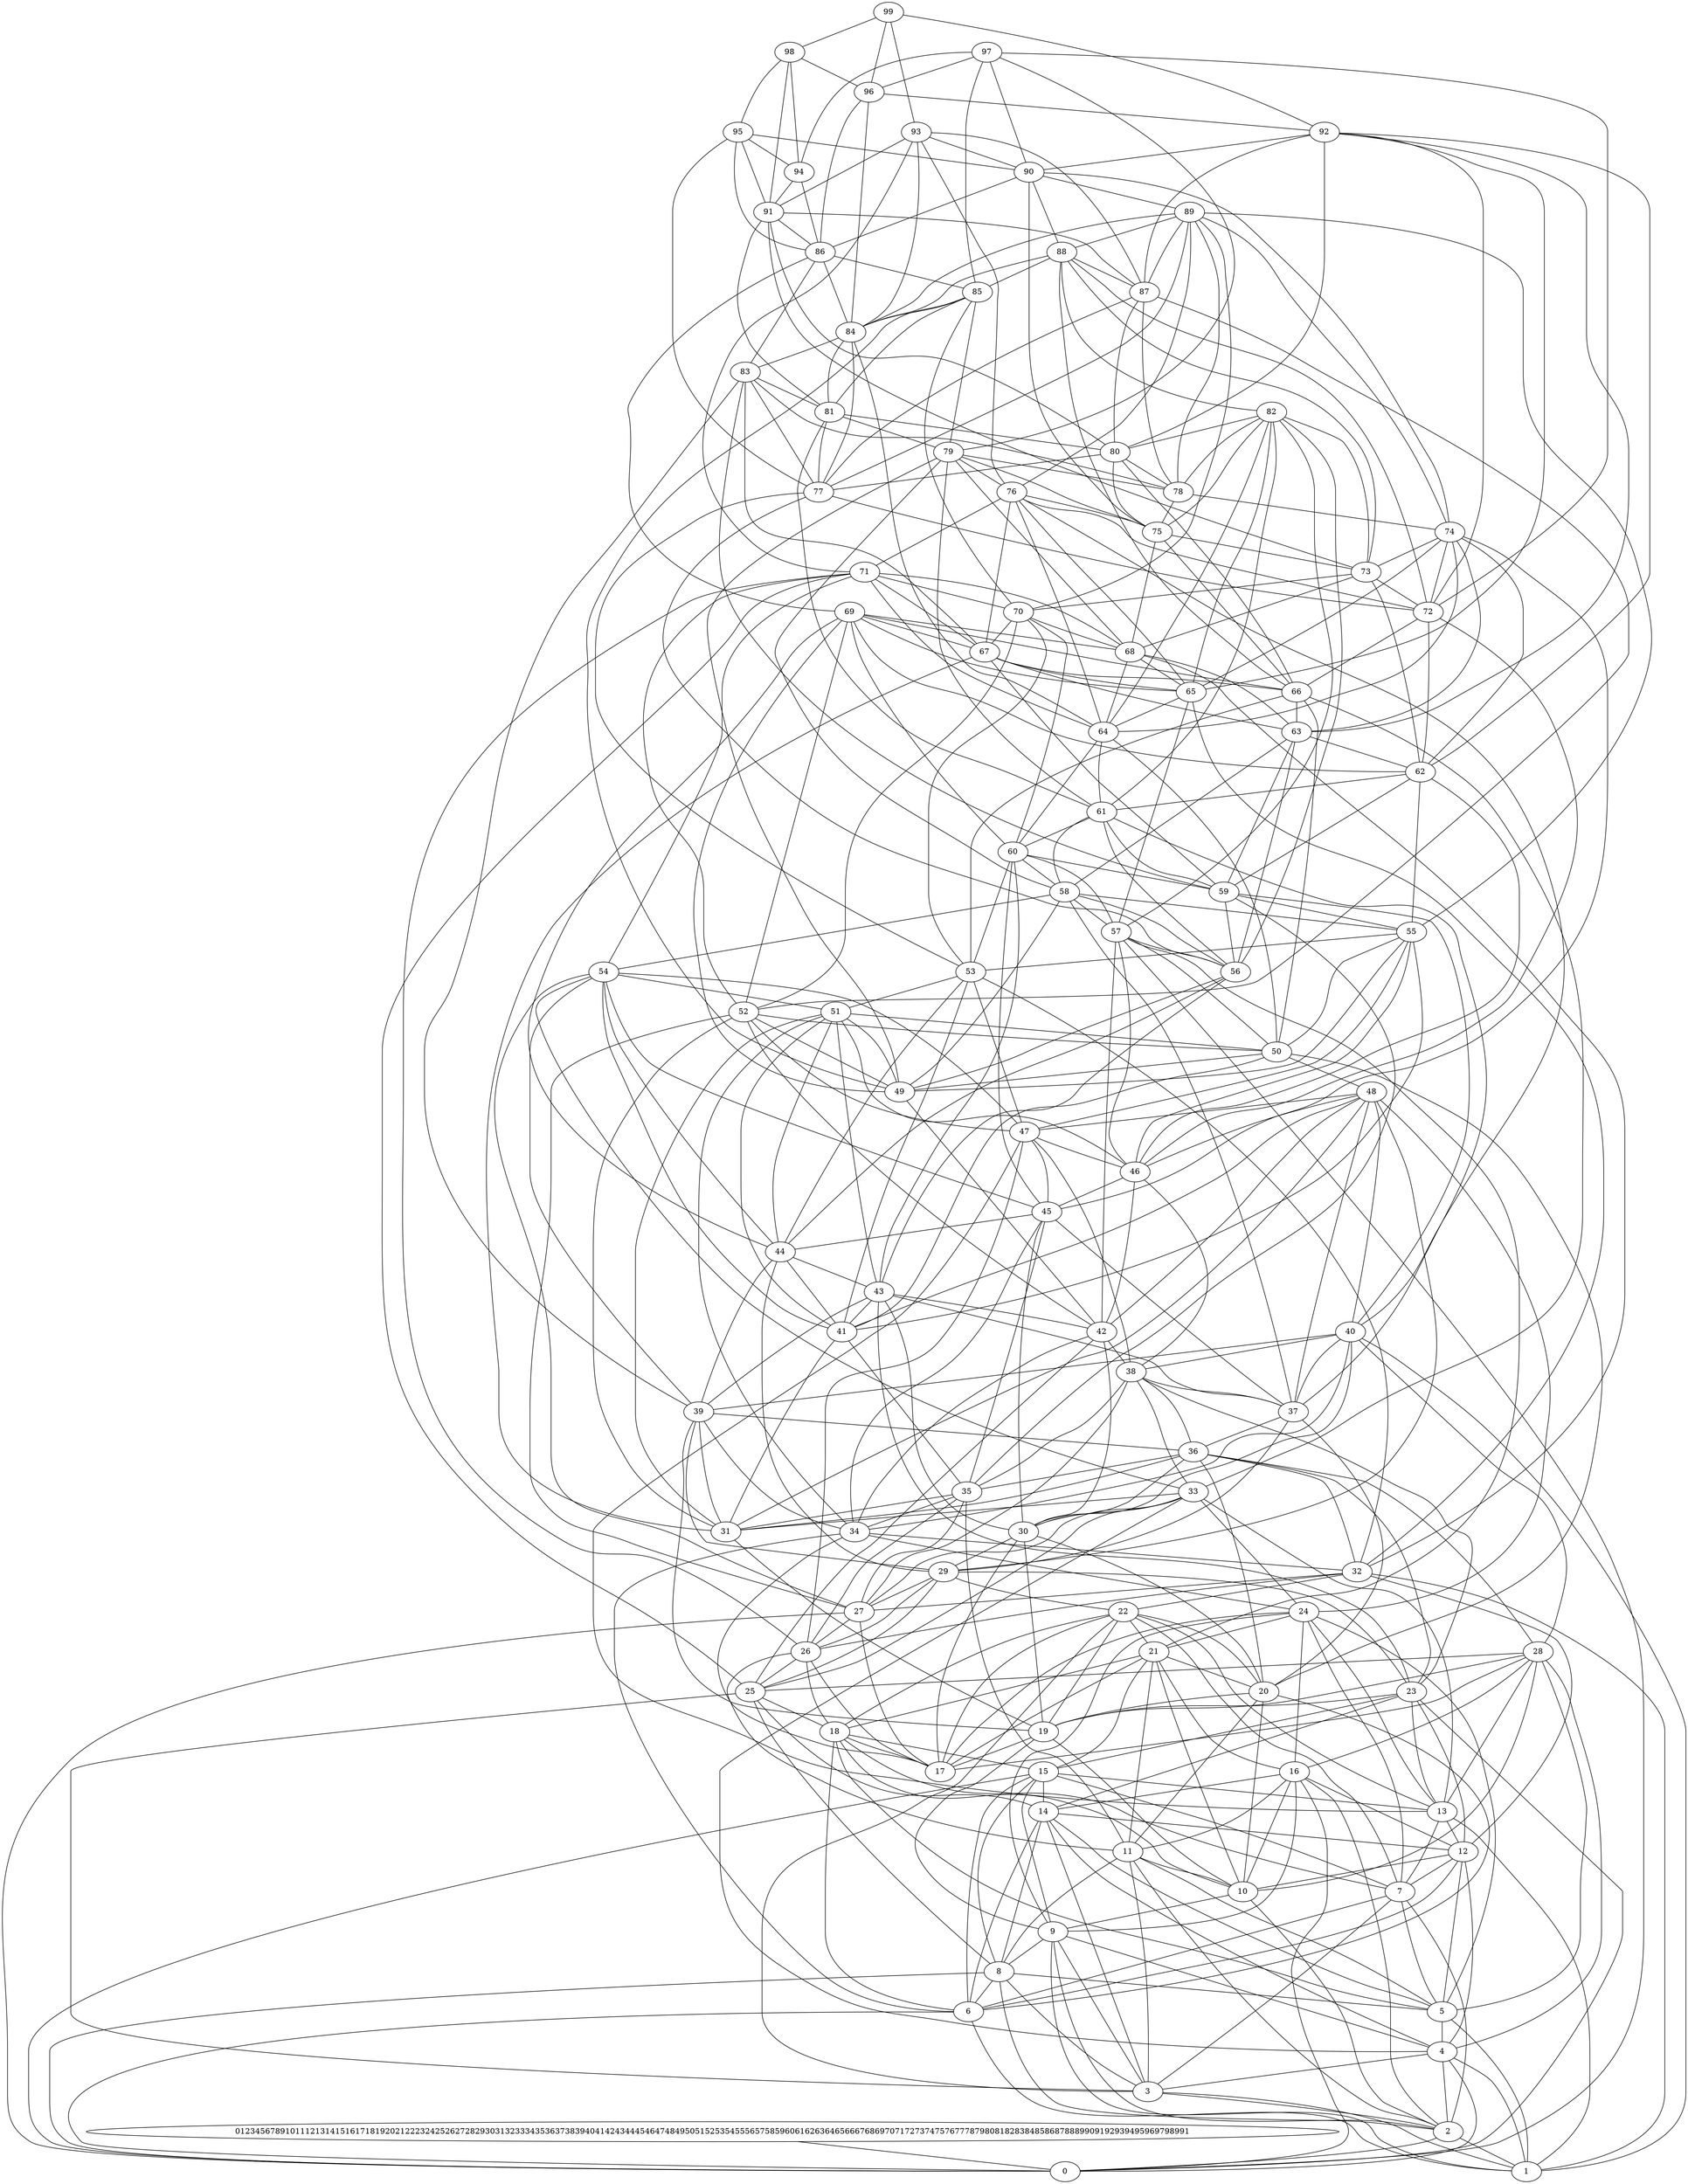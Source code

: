 graph G {
01234567891011121314151617181920212223242526272829303132333435363738394041424344454647484950515253545556575859606162636465666768697071727374757677787980818283848586878889909192939495969798991 -- 0
2 -- 0
2 -- 1
3 -- 1
3 -- 2
4 -- 0
4 -- 1
4 -- 2
4 -- 3
5 -- 1
5 -- 4
6 -- 0
6 -- 1
7 -- 2
7 -- 3
7 -- 5
7 -- 6
8 -- 0
8 -- 2
8 -- 3
8 -- 5
8 -- 6
9 -- 1
9 -- 2
9 -- 3
9 -- 4
9 -- 8
10 -- 2
10 -- 9
11 -- 2
11 -- 3
11 -- 5
11 -- 8
11 -- 10
12 -- 4
12 -- 5
12 -- 6
12 -- 7
12 -- 10
13 -- 1
13 -- 7
13 -- 12
14 -- 3
14 -- 4
14 -- 5
14 -- 6
14 -- 8
14 -- 12
15 -- 0
15 -- 6
15 -- 7
15 -- 8
15 -- 9
15 -- 13
15 -- 14
16 -- 0
16 -- 2
16 -- 9
16 -- 10
16 -- 11
16 -- 12
16 -- 14
18 -- 5
18 -- 6
18 -- 7
18 -- 10
18 -- 15
18 -- 17
19 -- 9
19 -- 10
19 -- 17
20 -- 6
20 -- 10
20 -- 11
20 -- 19
21 -- 10
21 -- 11
21 -- 15
21 -- 16
21 -- 17
21 -- 18
21 -- 20
22 -- 3
22 -- 7
22 -- 13
22 -- 17
22 -- 18
22 -- 19
22 -- 20
22 -- 21
23 -- 0
23 -- 12
23 -- 13
23 -- 14
23 -- 15
23 -- 19
24 -- 5
24 -- 7
24 -- 9
24 -- 13
24 -- 16
24 -- 17
24 -- 21
25 -- 3
25 -- 8
25 -- 14
25 -- 18
26 -- 11
26 -- 17
26 -- 18
26 -- 25
27 -- 0
27 -- 17
27 -- 26
28 -- 4
28 -- 5
28 -- 10
28 -- 13
28 -- 16
28 -- 17
28 -- 19
28 -- 25
29 -- 22
29 -- 23
29 -- 25
29 -- 26
29 -- 27
30 -- 17
30 -- 19
30 -- 20
30 -- 29
31 -- 19
32 -- 1
32 -- 12
32 -- 22
32 -- 26
32 -- 27
33 -- 4
33 -- 13
33 -- 24
33 -- 25
33 -- 27
33 -- 30
33 -- 31
34 -- 6
34 -- 17
34 -- 24
34 -- 32
35 -- 11
35 -- 26
35 -- 27
35 -- 31
35 -- 34
36 -- 20
36 -- 23
36 -- 28
36 -- 30
36 -- 31
36 -- 32
36 -- 35
37 -- 20
37 -- 29
37 -- 36
38 -- 23
38 -- 27
38 -- 33
38 -- 35
38 -- 36
38 -- 37
39 -- 19
39 -- 29
39 -- 31
39 -- 34
39 -- 36
40 -- 1
40 -- 28
40 -- 30
40 -- 34
40 -- 37
40 -- 38
40 -- 39
41 -- 31
41 -- 35
42 -- 25
42 -- 30
42 -- 34
42 -- 38
43 -- 23
43 -- 30
43 -- 37
43 -- 39
43 -- 41
43 -- 42
44 -- 29
44 -- 39
44 -- 41
44 -- 43
45 -- 30
45 -- 34
45 -- 35
45 -- 37
45 -- 44
46 -- 38
46 -- 42
46 -- 45
47 -- 13
47 -- 26
47 -- 38
47 -- 45
47 -- 46
48 -- 24
48 -- 29
48 -- 31
48 -- 37
48 -- 40
48 -- 41
48 -- 42
48 -- 46
48 -- 47
49 -- 42
50 -- 20
50 -- 41
50 -- 48
50 -- 49
51 -- 31
51 -- 34
51 -- 41
51 -- 43
51 -- 44
51 -- 46
51 -- 49
51 -- 50
52 -- 27
52 -- 31
52 -- 42
52 -- 47
52 -- 49
52 -- 50
53 -- 32
53 -- 41
53 -- 44
53 -- 47
53 -- 51
54 -- 27
54 -- 33
54 -- 39
54 -- 41
54 -- 44
54 -- 45
54 -- 47
54 -- 51
55 -- 41
55 -- 46
55 -- 47
55 -- 49
55 -- 50
55 -- 53
56 -- 43
56 -- 44
56 -- 49
57 -- 0
57 -- 21
57 -- 42
57 -- 46
57 -- 50
57 -- 56
58 -- 37
58 -- 49
58 -- 54
58 -- 55
58 -- 56
58 -- 57
59 -- 35
59 -- 40
59 -- 55
59 -- 56
60 -- 43
60 -- 45
60 -- 53
60 -- 57
60 -- 58
60 -- 59
61 -- 37
61 -- 56
61 -- 58
61 -- 59
61 -- 60
62 -- 46
62 -- 55
62 -- 59
62 -- 61
63 -- 56
63 -- 58
63 -- 59
63 -- 62
64 -- 50
64 -- 60
64 -- 61
65 -- 32
65 -- 57
65 -- 64
66 -- 33
66 -- 50
66 -- 53
66 -- 63
67 -- 31
67 -- 59
67 -- 63
67 -- 65
67 -- 66
68 -- 32
68 -- 63
68 -- 64
68 -- 65
69 -- 44
69 -- 49
69 -- 52
69 -- 60
69 -- 62
69 -- 65
69 -- 66
69 -- 67
69 -- 68
70 -- 52
70 -- 53
70 -- 60
70 -- 67
70 -- 68
71 -- 25
71 -- 26
71 -- 52
71 -- 54
71 -- 64
71 -- 67
71 -- 68
71 -- 70
72 -- 46
72 -- 62
72 -- 66
73 -- 62
73 -- 68
73 -- 70
73 -- 72
74 -- 45
74 -- 62
74 -- 63
74 -- 64
74 -- 65
74 -- 72
74 -- 73
75 -- 66
75 -- 68
75 -- 73
76 -- 40
76 -- 64
76 -- 65
76 -- 67
76 -- 71
76 -- 72
76 -- 75
77 -- 53
77 -- 56
77 -- 72
78 -- 74
78 -- 75
79 -- 49
79 -- 58
79 -- 61
79 -- 68
79 -- 75
79 -- 76
79 -- 78
80 -- 66
80 -- 75
80 -- 77
80 -- 78
81 -- 61
81 -- 77
81 -- 79
81 -- 80
82 -- 56
82 -- 57
82 -- 61
82 -- 64
82 -- 65
82 -- 73
82 -- 75
82 -- 78
82 -- 80
83 -- 39
83 -- 59
83 -- 67
83 -- 77
83 -- 78
83 -- 81
84 -- 64
84 -- 77
84 -- 81
84 -- 83
85 -- 49
85 -- 70
85 -- 79
85 -- 81
85 -- 84
86 -- 69
86 -- 83
86 -- 84
86 -- 85
87 -- 52
87 -- 77
87 -- 78
87 -- 80
88 -- 66
88 -- 72
88 -- 73
88 -- 82
88 -- 84
88 -- 85
88 -- 87
89 -- 55
89 -- 70
89 -- 74
89 -- 76
89 -- 77
89 -- 78
89 -- 84
89 -- 87
89 -- 88
90 -- 74
90 -- 75
90 -- 86
90 -- 88
90 -- 89
91 -- 73
91 -- 80
91 -- 81
91 -- 86
91 -- 87
92 -- 62
92 -- 63
92 -- 65
92 -- 72
92 -- 80
92 -- 87
92 -- 90
93 -- 71
93 -- 76
93 -- 84
93 -- 87
93 -- 90
93 -- 91
94 -- 86
94 -- 91
95 -- 77
95 -- 86
95 -- 90
95 -- 91
95 -- 94
96 -- 84
96 -- 86
96 -- 92
97 -- 72
97 -- 79
97 -- 85
97 -- 90
97 -- 94
97 -- 96
98 -- 91
98 -- 94
98 -- 95
98 -- 96
99 -- 92
99 -- 93
99 -- 96
99 -- 98
}
